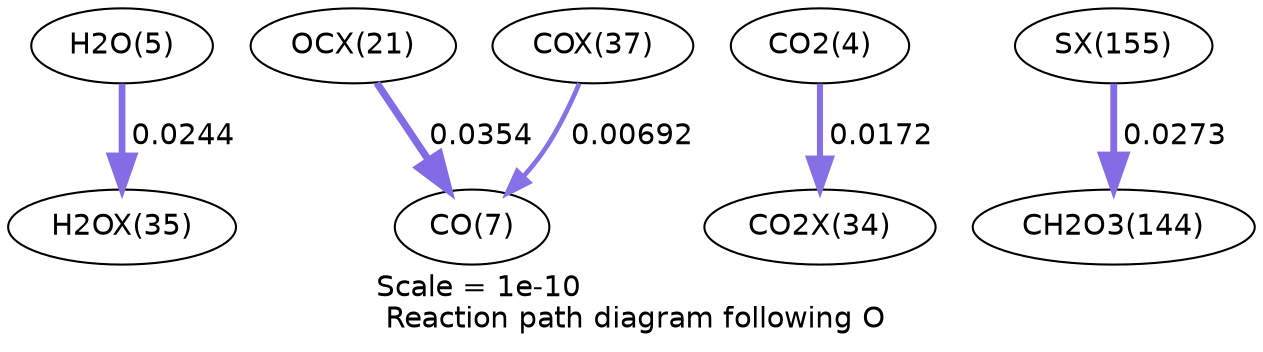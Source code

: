 digraph reaction_paths {
center=1;
s7 -> s34[fontname="Helvetica", penwidth=3.2, arrowsize=1.6, color="0.7, 0.524, 0.9"
, label=" 0.0244"];
s25 -> s9[fontname="Helvetica", penwidth=3.48, arrowsize=1.74, color="0.7, 0.535, 0.9"
, label=" 0.0354"];
s36 -> s9[fontname="Helvetica", penwidth=2.25, arrowsize=1.12, color="0.7, 0.507, 0.9"
, label=" 0.00692"];
s6 -> s33[fontname="Helvetica", penwidth=2.93, arrowsize=1.47, color="0.7, 0.517, 0.9"
, label=" 0.0172"];
s41 -> s21[fontname="Helvetica", penwidth=3.28, arrowsize=1.64, color="0.7, 0.527, 0.9"
, label=" 0.0273"];
s6 [ fontname="Helvetica", label="CO2(4)"];
s7 [ fontname="Helvetica", label="H2O(5)"];
s9 [ fontname="Helvetica", label="CO(7)"];
s21 [ fontname="Helvetica", label="CH2O3(144)"];
s25 [ fontname="Helvetica", label="OCX(21)"];
s33 [ fontname="Helvetica", label="CO2X(34)"];
s34 [ fontname="Helvetica", label="H2OX(35)"];
s36 [ fontname="Helvetica", label="COX(37)"];
s41 [ fontname="Helvetica", label="SX(155)"];
 label = "Scale = 1e-10\l Reaction path diagram following O";
 fontname = "Helvetica";
}
